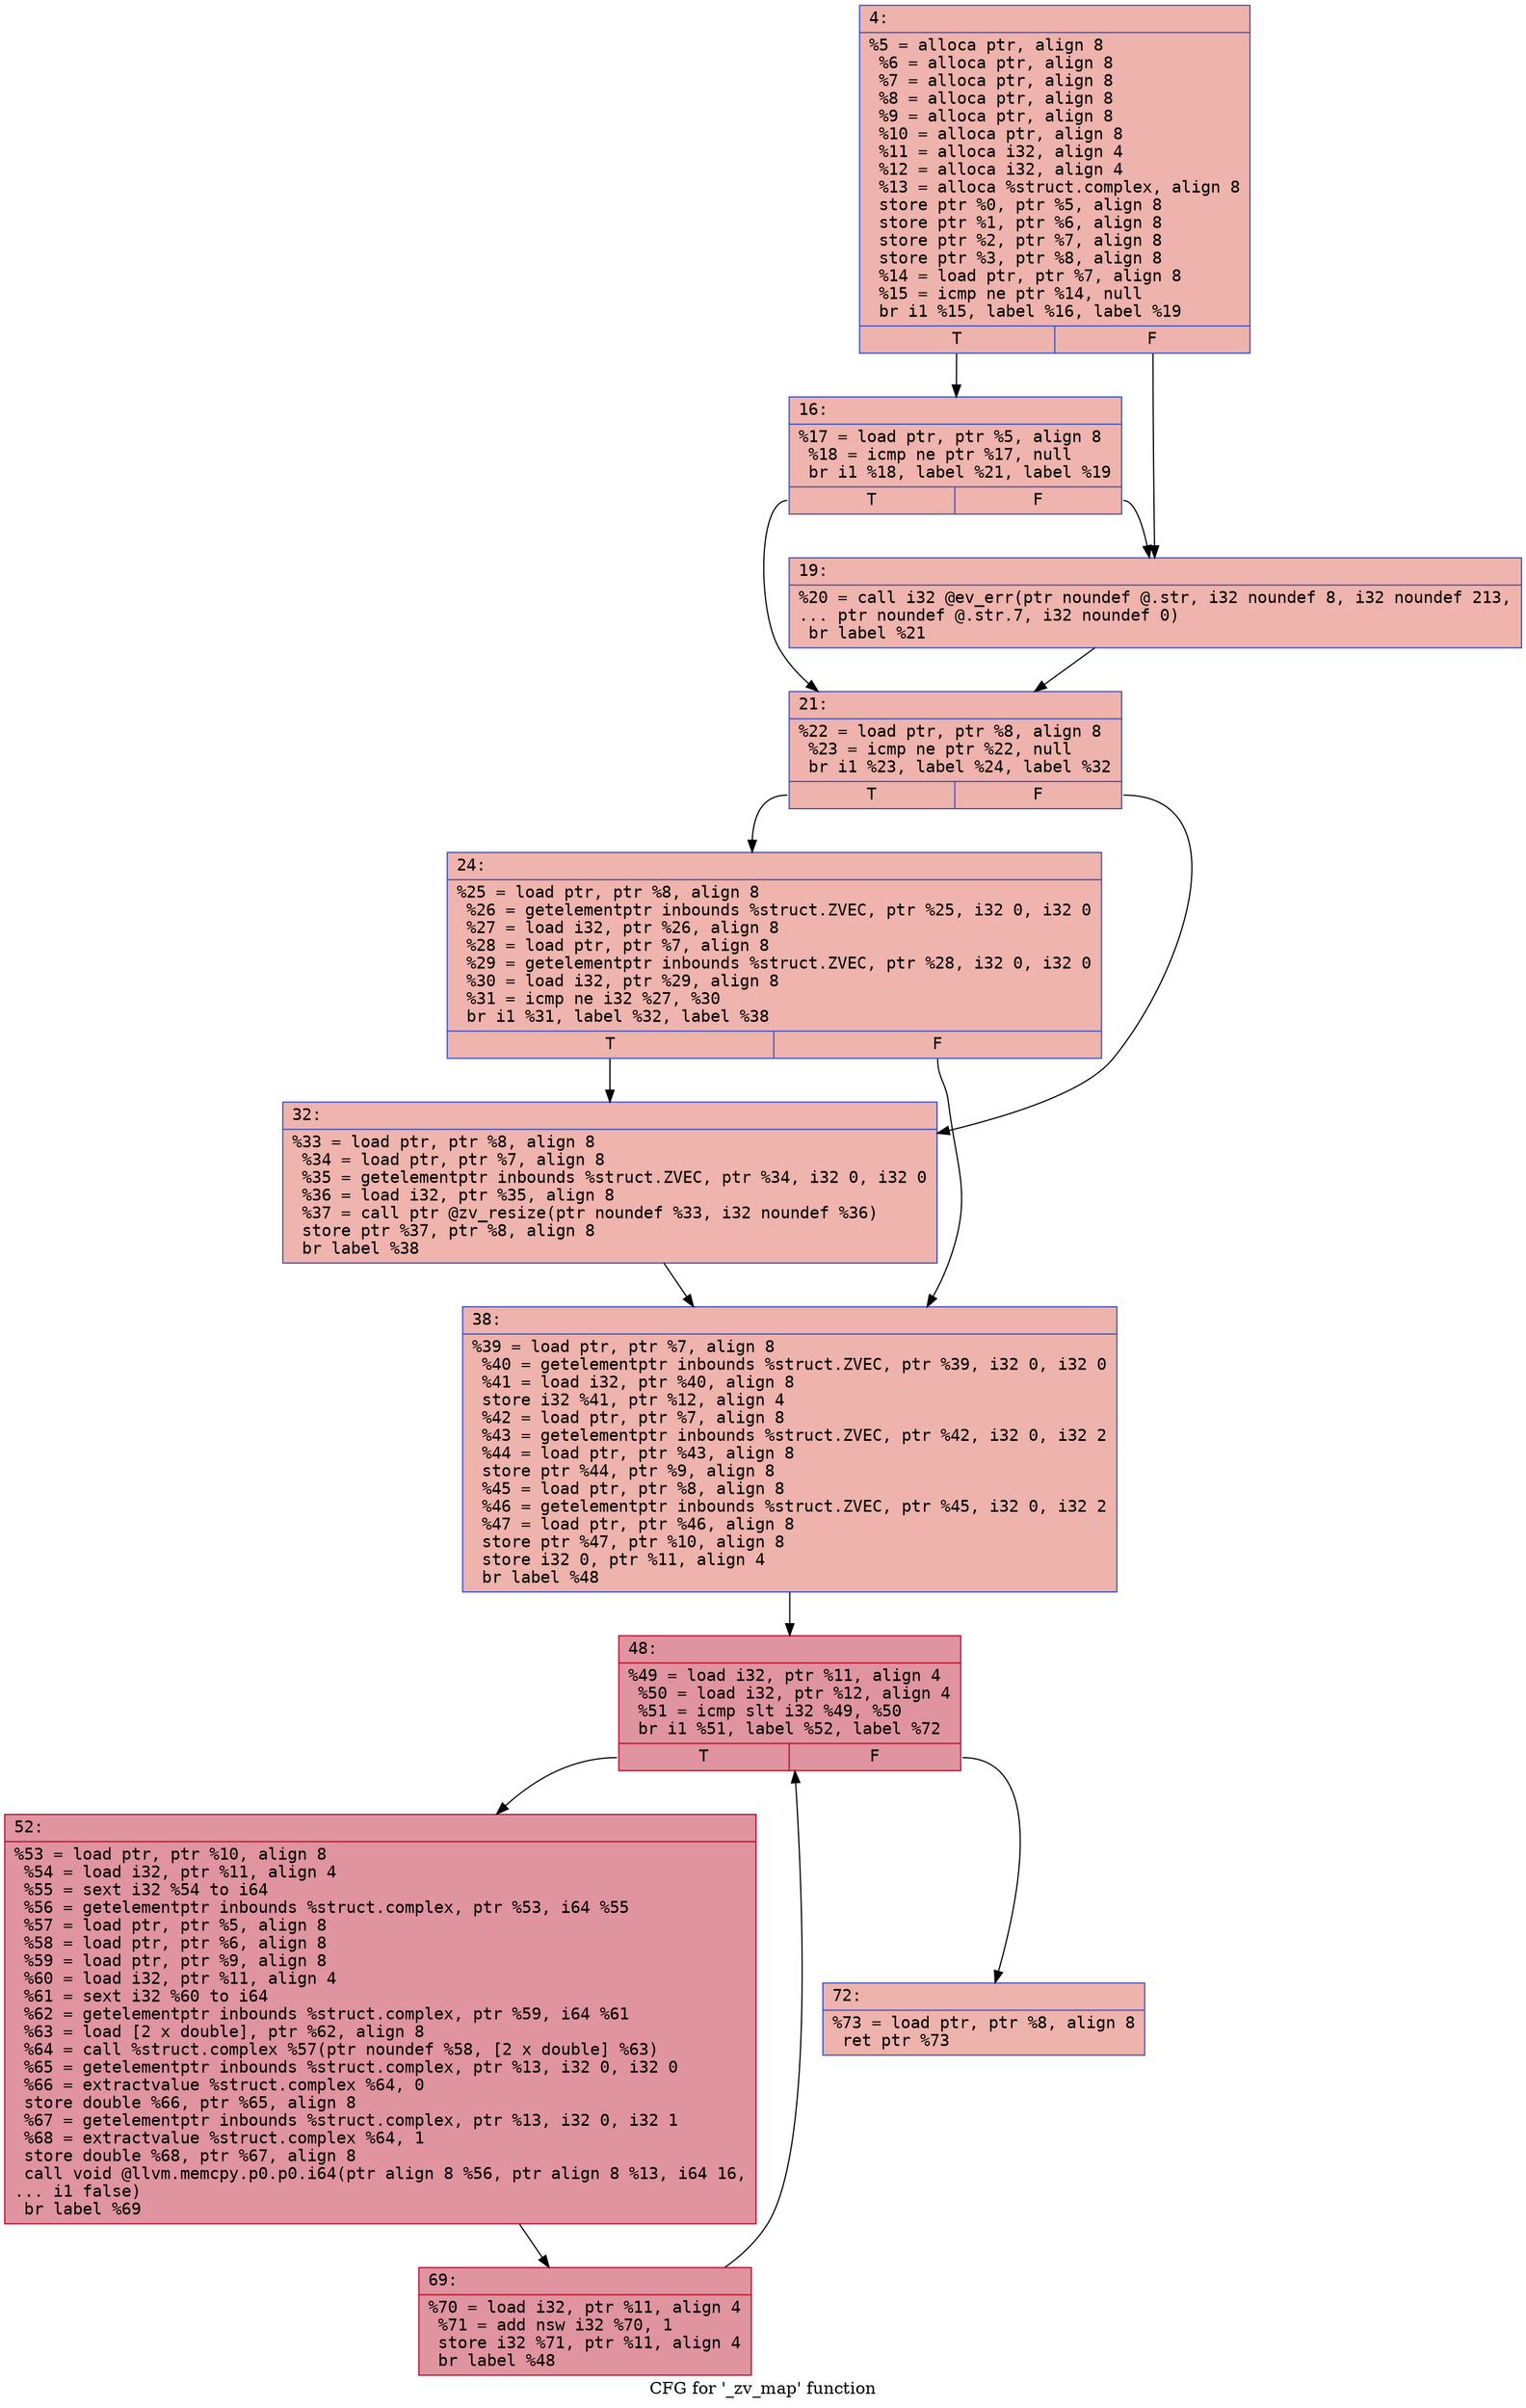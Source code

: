 digraph "CFG for '_zv_map' function" {
	label="CFG for '_zv_map' function";

	Node0x600000d8e530 [shape=record,color="#3d50c3ff", style=filled, fillcolor="#d6524470" fontname="Courier",label="{4:\l|  %5 = alloca ptr, align 8\l  %6 = alloca ptr, align 8\l  %7 = alloca ptr, align 8\l  %8 = alloca ptr, align 8\l  %9 = alloca ptr, align 8\l  %10 = alloca ptr, align 8\l  %11 = alloca i32, align 4\l  %12 = alloca i32, align 4\l  %13 = alloca %struct.complex, align 8\l  store ptr %0, ptr %5, align 8\l  store ptr %1, ptr %6, align 8\l  store ptr %2, ptr %7, align 8\l  store ptr %3, ptr %8, align 8\l  %14 = load ptr, ptr %7, align 8\l  %15 = icmp ne ptr %14, null\l  br i1 %15, label %16, label %19\l|{<s0>T|<s1>F}}"];
	Node0x600000d8e530:s0 -> Node0x600000d8e580[tooltip="4 -> 16\nProbability 62.50%" ];
	Node0x600000d8e530:s1 -> Node0x600000d8e5d0[tooltip="4 -> 19\nProbability 37.50%" ];
	Node0x600000d8e580 [shape=record,color="#3d50c3ff", style=filled, fillcolor="#d8564670" fontname="Courier",label="{16:\l|  %17 = load ptr, ptr %5, align 8\l  %18 = icmp ne ptr %17, null\l  br i1 %18, label %21, label %19\l|{<s0>T|<s1>F}}"];
	Node0x600000d8e580:s0 -> Node0x600000d8e620[tooltip="16 -> 21\nProbability 62.50%" ];
	Node0x600000d8e580:s1 -> Node0x600000d8e5d0[tooltip="16 -> 19\nProbability 37.50%" ];
	Node0x600000d8e5d0 [shape=record,color="#3d50c3ff", style=filled, fillcolor="#d8564670" fontname="Courier",label="{19:\l|  %20 = call i32 @ev_err(ptr noundef @.str, i32 noundef 8, i32 noundef 213,\l... ptr noundef @.str.7, i32 noundef 0)\l  br label %21\l}"];
	Node0x600000d8e5d0 -> Node0x600000d8e620[tooltip="19 -> 21\nProbability 100.00%" ];
	Node0x600000d8e620 [shape=record,color="#3d50c3ff", style=filled, fillcolor="#d6524470" fontname="Courier",label="{21:\l|  %22 = load ptr, ptr %8, align 8\l  %23 = icmp ne ptr %22, null\l  br i1 %23, label %24, label %32\l|{<s0>T|<s1>F}}"];
	Node0x600000d8e620:s0 -> Node0x600000d8e670[tooltip="21 -> 24\nProbability 62.50%" ];
	Node0x600000d8e620:s1 -> Node0x600000d8e6c0[tooltip="21 -> 32\nProbability 37.50%" ];
	Node0x600000d8e670 [shape=record,color="#3d50c3ff", style=filled, fillcolor="#d8564670" fontname="Courier",label="{24:\l|  %25 = load ptr, ptr %8, align 8\l  %26 = getelementptr inbounds %struct.ZVEC, ptr %25, i32 0, i32 0\l  %27 = load i32, ptr %26, align 8\l  %28 = load ptr, ptr %7, align 8\l  %29 = getelementptr inbounds %struct.ZVEC, ptr %28, i32 0, i32 0\l  %30 = load i32, ptr %29, align 8\l  %31 = icmp ne i32 %27, %30\l  br i1 %31, label %32, label %38\l|{<s0>T|<s1>F}}"];
	Node0x600000d8e670:s0 -> Node0x600000d8e6c0[tooltip="24 -> 32\nProbability 50.00%" ];
	Node0x600000d8e670:s1 -> Node0x600000d8e710[tooltip="24 -> 38\nProbability 50.00%" ];
	Node0x600000d8e6c0 [shape=record,color="#3d50c3ff", style=filled, fillcolor="#d8564670" fontname="Courier",label="{32:\l|  %33 = load ptr, ptr %8, align 8\l  %34 = load ptr, ptr %7, align 8\l  %35 = getelementptr inbounds %struct.ZVEC, ptr %34, i32 0, i32 0\l  %36 = load i32, ptr %35, align 8\l  %37 = call ptr @zv_resize(ptr noundef %33, i32 noundef %36)\l  store ptr %37, ptr %8, align 8\l  br label %38\l}"];
	Node0x600000d8e6c0 -> Node0x600000d8e710[tooltip="32 -> 38\nProbability 100.00%" ];
	Node0x600000d8e710 [shape=record,color="#3d50c3ff", style=filled, fillcolor="#d6524470" fontname="Courier",label="{38:\l|  %39 = load ptr, ptr %7, align 8\l  %40 = getelementptr inbounds %struct.ZVEC, ptr %39, i32 0, i32 0\l  %41 = load i32, ptr %40, align 8\l  store i32 %41, ptr %12, align 4\l  %42 = load ptr, ptr %7, align 8\l  %43 = getelementptr inbounds %struct.ZVEC, ptr %42, i32 0, i32 2\l  %44 = load ptr, ptr %43, align 8\l  store ptr %44, ptr %9, align 8\l  %45 = load ptr, ptr %8, align 8\l  %46 = getelementptr inbounds %struct.ZVEC, ptr %45, i32 0, i32 2\l  %47 = load ptr, ptr %46, align 8\l  store ptr %47, ptr %10, align 8\l  store i32 0, ptr %11, align 4\l  br label %48\l}"];
	Node0x600000d8e710 -> Node0x600000d8e760[tooltip="38 -> 48\nProbability 100.00%" ];
	Node0x600000d8e760 [shape=record,color="#b70d28ff", style=filled, fillcolor="#b70d2870" fontname="Courier",label="{48:\l|  %49 = load i32, ptr %11, align 4\l  %50 = load i32, ptr %12, align 4\l  %51 = icmp slt i32 %49, %50\l  br i1 %51, label %52, label %72\l|{<s0>T|<s1>F}}"];
	Node0x600000d8e760:s0 -> Node0x600000d8e7b0[tooltip="48 -> 52\nProbability 96.88%" ];
	Node0x600000d8e760:s1 -> Node0x600000d8e850[tooltip="48 -> 72\nProbability 3.12%" ];
	Node0x600000d8e7b0 [shape=record,color="#b70d28ff", style=filled, fillcolor="#b70d2870" fontname="Courier",label="{52:\l|  %53 = load ptr, ptr %10, align 8\l  %54 = load i32, ptr %11, align 4\l  %55 = sext i32 %54 to i64\l  %56 = getelementptr inbounds %struct.complex, ptr %53, i64 %55\l  %57 = load ptr, ptr %5, align 8\l  %58 = load ptr, ptr %6, align 8\l  %59 = load ptr, ptr %9, align 8\l  %60 = load i32, ptr %11, align 4\l  %61 = sext i32 %60 to i64\l  %62 = getelementptr inbounds %struct.complex, ptr %59, i64 %61\l  %63 = load [2 x double], ptr %62, align 8\l  %64 = call %struct.complex %57(ptr noundef %58, [2 x double] %63)\l  %65 = getelementptr inbounds %struct.complex, ptr %13, i32 0, i32 0\l  %66 = extractvalue %struct.complex %64, 0\l  store double %66, ptr %65, align 8\l  %67 = getelementptr inbounds %struct.complex, ptr %13, i32 0, i32 1\l  %68 = extractvalue %struct.complex %64, 1\l  store double %68, ptr %67, align 8\l  call void @llvm.memcpy.p0.p0.i64(ptr align 8 %56, ptr align 8 %13, i64 16,\l... i1 false)\l  br label %69\l}"];
	Node0x600000d8e7b0 -> Node0x600000d8e800[tooltip="52 -> 69\nProbability 100.00%" ];
	Node0x600000d8e800 [shape=record,color="#b70d28ff", style=filled, fillcolor="#b70d2870" fontname="Courier",label="{69:\l|  %70 = load i32, ptr %11, align 4\l  %71 = add nsw i32 %70, 1\l  store i32 %71, ptr %11, align 4\l  br label %48\l}"];
	Node0x600000d8e800 -> Node0x600000d8e760[tooltip="69 -> 48\nProbability 100.00%" ];
	Node0x600000d8e850 [shape=record,color="#3d50c3ff", style=filled, fillcolor="#d6524470" fontname="Courier",label="{72:\l|  %73 = load ptr, ptr %8, align 8\l  ret ptr %73\l}"];
}
